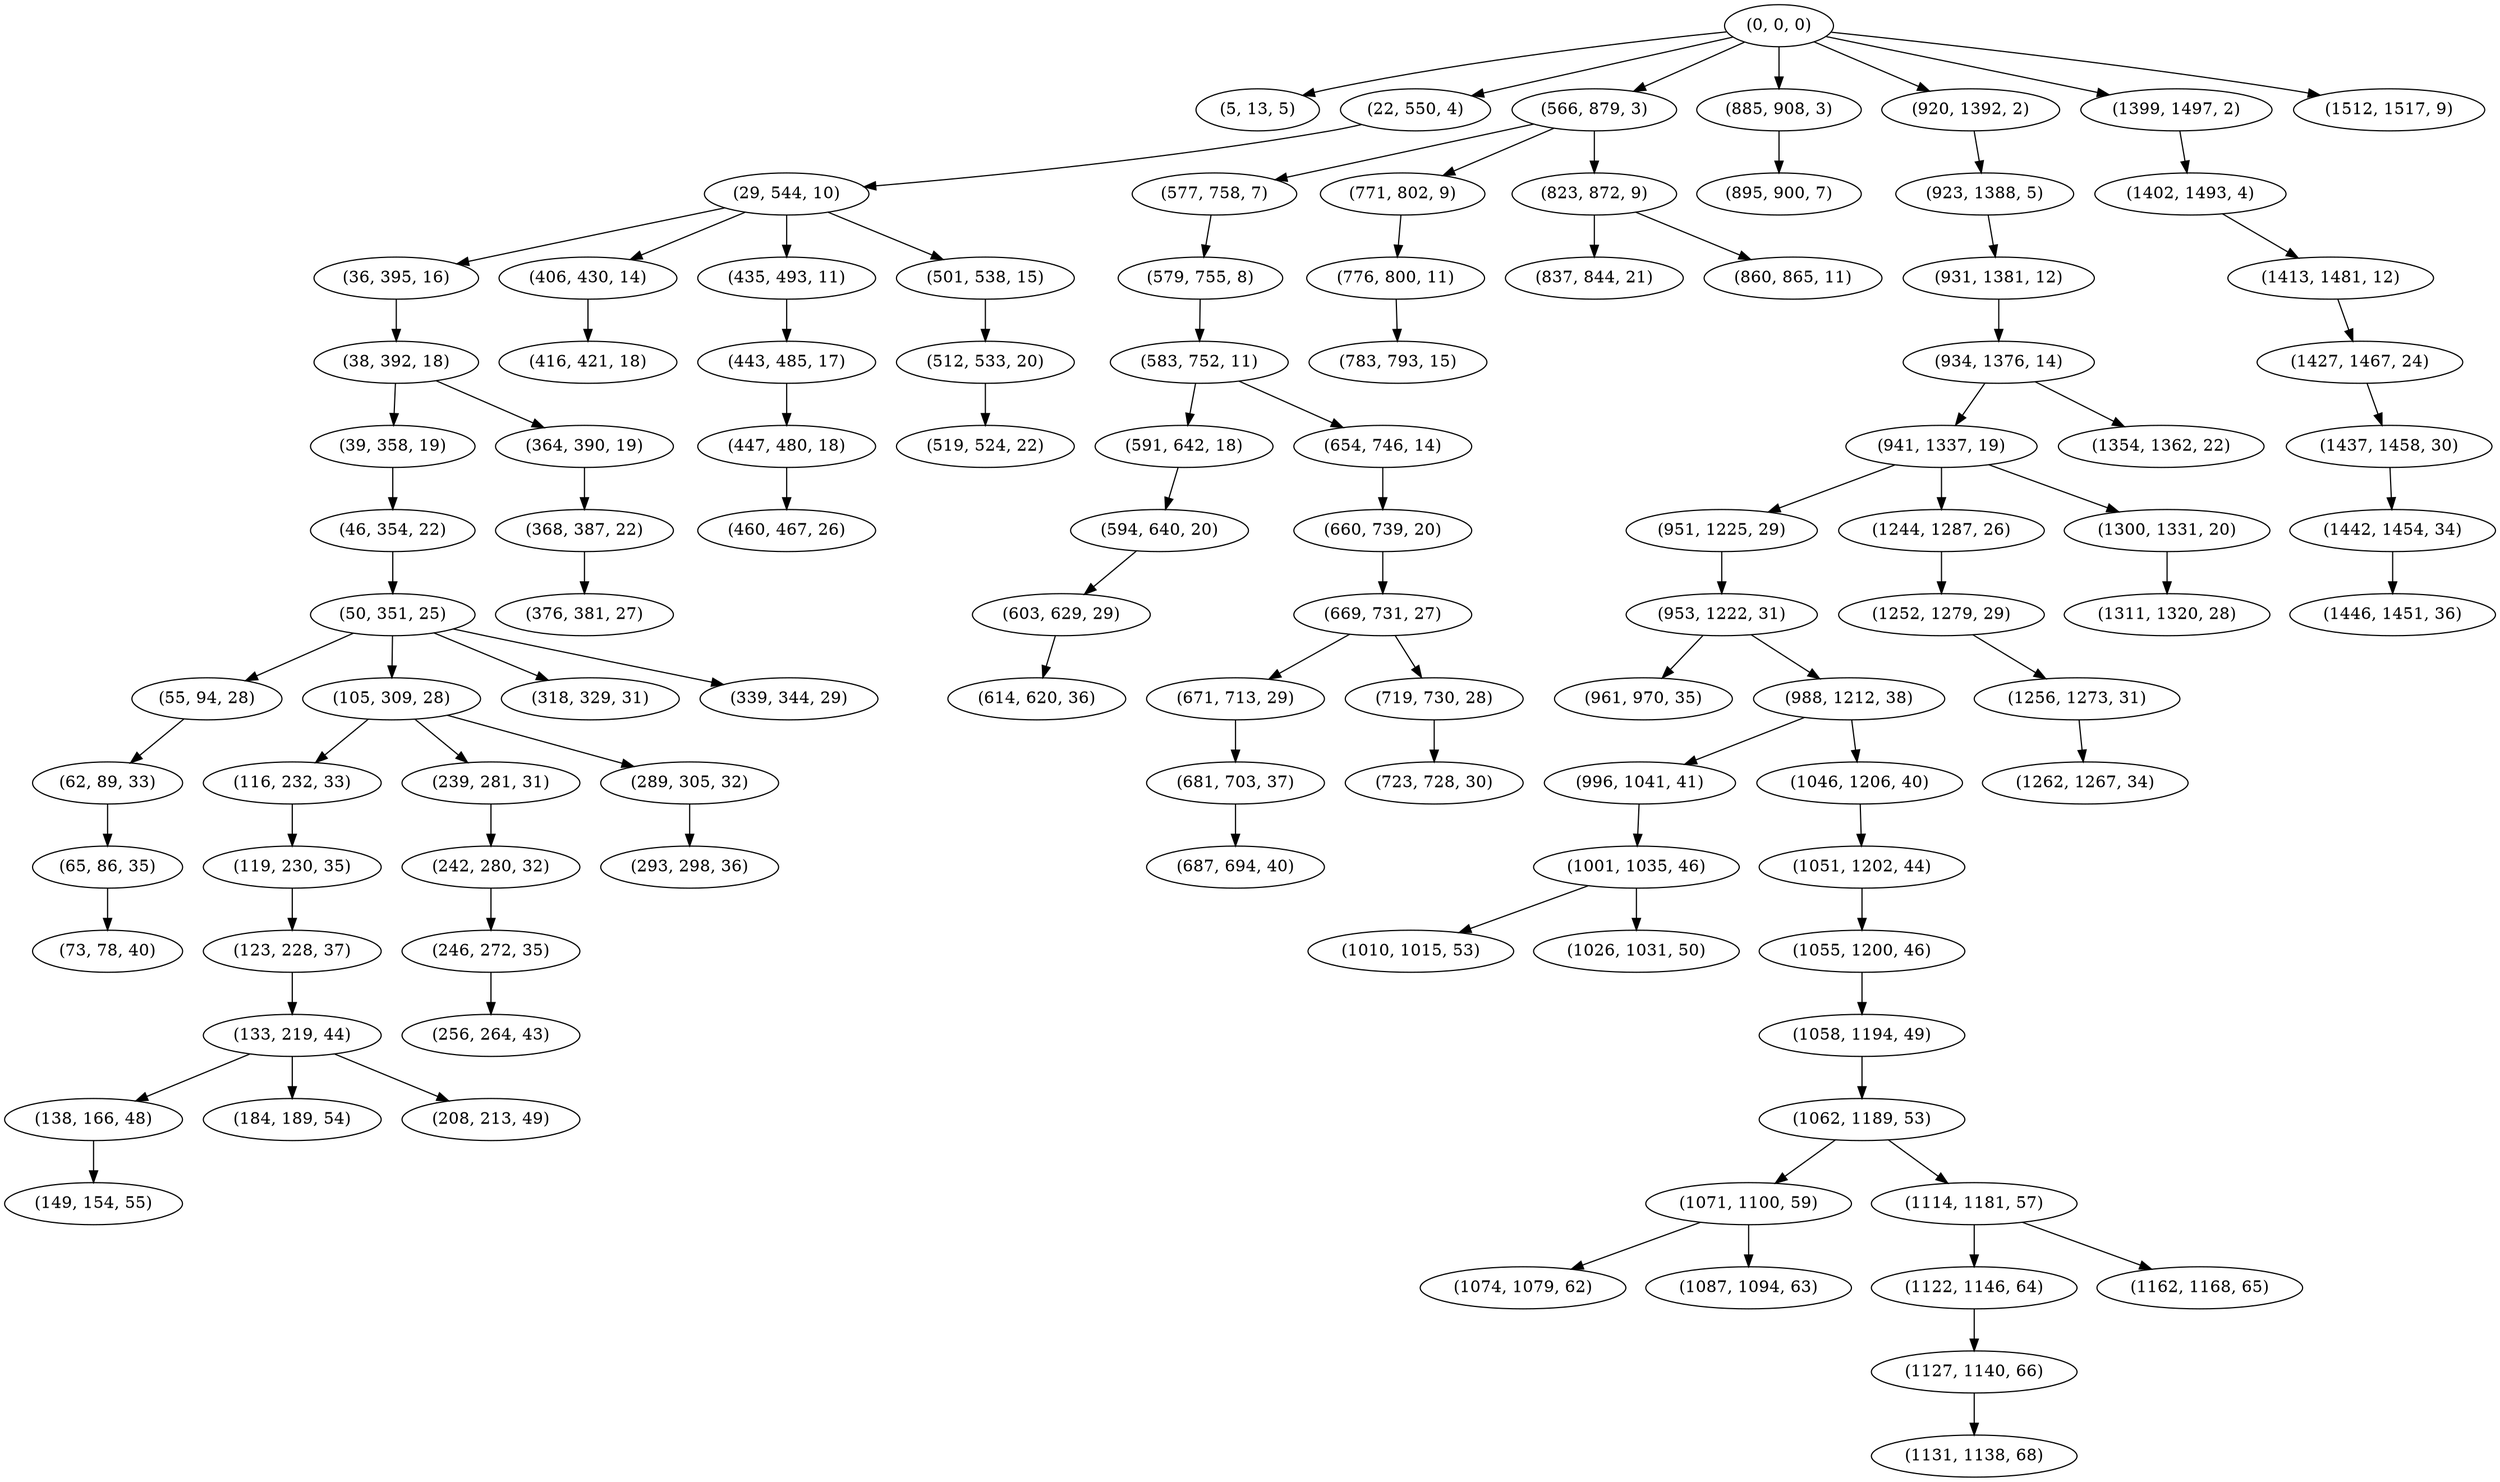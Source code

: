 digraph tree {
    "(0, 0, 0)";
    "(5, 13, 5)";
    "(22, 550, 4)";
    "(29, 544, 10)";
    "(36, 395, 16)";
    "(38, 392, 18)";
    "(39, 358, 19)";
    "(46, 354, 22)";
    "(50, 351, 25)";
    "(55, 94, 28)";
    "(62, 89, 33)";
    "(65, 86, 35)";
    "(73, 78, 40)";
    "(105, 309, 28)";
    "(116, 232, 33)";
    "(119, 230, 35)";
    "(123, 228, 37)";
    "(133, 219, 44)";
    "(138, 166, 48)";
    "(149, 154, 55)";
    "(184, 189, 54)";
    "(208, 213, 49)";
    "(239, 281, 31)";
    "(242, 280, 32)";
    "(246, 272, 35)";
    "(256, 264, 43)";
    "(289, 305, 32)";
    "(293, 298, 36)";
    "(318, 329, 31)";
    "(339, 344, 29)";
    "(364, 390, 19)";
    "(368, 387, 22)";
    "(376, 381, 27)";
    "(406, 430, 14)";
    "(416, 421, 18)";
    "(435, 493, 11)";
    "(443, 485, 17)";
    "(447, 480, 18)";
    "(460, 467, 26)";
    "(501, 538, 15)";
    "(512, 533, 20)";
    "(519, 524, 22)";
    "(566, 879, 3)";
    "(577, 758, 7)";
    "(579, 755, 8)";
    "(583, 752, 11)";
    "(591, 642, 18)";
    "(594, 640, 20)";
    "(603, 629, 29)";
    "(614, 620, 36)";
    "(654, 746, 14)";
    "(660, 739, 20)";
    "(669, 731, 27)";
    "(671, 713, 29)";
    "(681, 703, 37)";
    "(687, 694, 40)";
    "(719, 730, 28)";
    "(723, 728, 30)";
    "(771, 802, 9)";
    "(776, 800, 11)";
    "(783, 793, 15)";
    "(823, 872, 9)";
    "(837, 844, 21)";
    "(860, 865, 11)";
    "(885, 908, 3)";
    "(895, 900, 7)";
    "(920, 1392, 2)";
    "(923, 1388, 5)";
    "(931, 1381, 12)";
    "(934, 1376, 14)";
    "(941, 1337, 19)";
    "(951, 1225, 29)";
    "(953, 1222, 31)";
    "(961, 970, 35)";
    "(988, 1212, 38)";
    "(996, 1041, 41)";
    "(1001, 1035, 46)";
    "(1010, 1015, 53)";
    "(1026, 1031, 50)";
    "(1046, 1206, 40)";
    "(1051, 1202, 44)";
    "(1055, 1200, 46)";
    "(1058, 1194, 49)";
    "(1062, 1189, 53)";
    "(1071, 1100, 59)";
    "(1074, 1079, 62)";
    "(1087, 1094, 63)";
    "(1114, 1181, 57)";
    "(1122, 1146, 64)";
    "(1127, 1140, 66)";
    "(1131, 1138, 68)";
    "(1162, 1168, 65)";
    "(1244, 1287, 26)";
    "(1252, 1279, 29)";
    "(1256, 1273, 31)";
    "(1262, 1267, 34)";
    "(1300, 1331, 20)";
    "(1311, 1320, 28)";
    "(1354, 1362, 22)";
    "(1399, 1497, 2)";
    "(1402, 1493, 4)";
    "(1413, 1481, 12)";
    "(1427, 1467, 24)";
    "(1437, 1458, 30)";
    "(1442, 1454, 34)";
    "(1446, 1451, 36)";
    "(1512, 1517, 9)";
    "(0, 0, 0)" -> "(5, 13, 5)";
    "(0, 0, 0)" -> "(22, 550, 4)";
    "(0, 0, 0)" -> "(566, 879, 3)";
    "(0, 0, 0)" -> "(885, 908, 3)";
    "(0, 0, 0)" -> "(920, 1392, 2)";
    "(0, 0, 0)" -> "(1399, 1497, 2)";
    "(0, 0, 0)" -> "(1512, 1517, 9)";
    "(22, 550, 4)" -> "(29, 544, 10)";
    "(29, 544, 10)" -> "(36, 395, 16)";
    "(29, 544, 10)" -> "(406, 430, 14)";
    "(29, 544, 10)" -> "(435, 493, 11)";
    "(29, 544, 10)" -> "(501, 538, 15)";
    "(36, 395, 16)" -> "(38, 392, 18)";
    "(38, 392, 18)" -> "(39, 358, 19)";
    "(38, 392, 18)" -> "(364, 390, 19)";
    "(39, 358, 19)" -> "(46, 354, 22)";
    "(46, 354, 22)" -> "(50, 351, 25)";
    "(50, 351, 25)" -> "(55, 94, 28)";
    "(50, 351, 25)" -> "(105, 309, 28)";
    "(50, 351, 25)" -> "(318, 329, 31)";
    "(50, 351, 25)" -> "(339, 344, 29)";
    "(55, 94, 28)" -> "(62, 89, 33)";
    "(62, 89, 33)" -> "(65, 86, 35)";
    "(65, 86, 35)" -> "(73, 78, 40)";
    "(105, 309, 28)" -> "(116, 232, 33)";
    "(105, 309, 28)" -> "(239, 281, 31)";
    "(105, 309, 28)" -> "(289, 305, 32)";
    "(116, 232, 33)" -> "(119, 230, 35)";
    "(119, 230, 35)" -> "(123, 228, 37)";
    "(123, 228, 37)" -> "(133, 219, 44)";
    "(133, 219, 44)" -> "(138, 166, 48)";
    "(133, 219, 44)" -> "(184, 189, 54)";
    "(133, 219, 44)" -> "(208, 213, 49)";
    "(138, 166, 48)" -> "(149, 154, 55)";
    "(239, 281, 31)" -> "(242, 280, 32)";
    "(242, 280, 32)" -> "(246, 272, 35)";
    "(246, 272, 35)" -> "(256, 264, 43)";
    "(289, 305, 32)" -> "(293, 298, 36)";
    "(364, 390, 19)" -> "(368, 387, 22)";
    "(368, 387, 22)" -> "(376, 381, 27)";
    "(406, 430, 14)" -> "(416, 421, 18)";
    "(435, 493, 11)" -> "(443, 485, 17)";
    "(443, 485, 17)" -> "(447, 480, 18)";
    "(447, 480, 18)" -> "(460, 467, 26)";
    "(501, 538, 15)" -> "(512, 533, 20)";
    "(512, 533, 20)" -> "(519, 524, 22)";
    "(566, 879, 3)" -> "(577, 758, 7)";
    "(566, 879, 3)" -> "(771, 802, 9)";
    "(566, 879, 3)" -> "(823, 872, 9)";
    "(577, 758, 7)" -> "(579, 755, 8)";
    "(579, 755, 8)" -> "(583, 752, 11)";
    "(583, 752, 11)" -> "(591, 642, 18)";
    "(583, 752, 11)" -> "(654, 746, 14)";
    "(591, 642, 18)" -> "(594, 640, 20)";
    "(594, 640, 20)" -> "(603, 629, 29)";
    "(603, 629, 29)" -> "(614, 620, 36)";
    "(654, 746, 14)" -> "(660, 739, 20)";
    "(660, 739, 20)" -> "(669, 731, 27)";
    "(669, 731, 27)" -> "(671, 713, 29)";
    "(669, 731, 27)" -> "(719, 730, 28)";
    "(671, 713, 29)" -> "(681, 703, 37)";
    "(681, 703, 37)" -> "(687, 694, 40)";
    "(719, 730, 28)" -> "(723, 728, 30)";
    "(771, 802, 9)" -> "(776, 800, 11)";
    "(776, 800, 11)" -> "(783, 793, 15)";
    "(823, 872, 9)" -> "(837, 844, 21)";
    "(823, 872, 9)" -> "(860, 865, 11)";
    "(885, 908, 3)" -> "(895, 900, 7)";
    "(920, 1392, 2)" -> "(923, 1388, 5)";
    "(923, 1388, 5)" -> "(931, 1381, 12)";
    "(931, 1381, 12)" -> "(934, 1376, 14)";
    "(934, 1376, 14)" -> "(941, 1337, 19)";
    "(934, 1376, 14)" -> "(1354, 1362, 22)";
    "(941, 1337, 19)" -> "(951, 1225, 29)";
    "(941, 1337, 19)" -> "(1244, 1287, 26)";
    "(941, 1337, 19)" -> "(1300, 1331, 20)";
    "(951, 1225, 29)" -> "(953, 1222, 31)";
    "(953, 1222, 31)" -> "(961, 970, 35)";
    "(953, 1222, 31)" -> "(988, 1212, 38)";
    "(988, 1212, 38)" -> "(996, 1041, 41)";
    "(988, 1212, 38)" -> "(1046, 1206, 40)";
    "(996, 1041, 41)" -> "(1001, 1035, 46)";
    "(1001, 1035, 46)" -> "(1010, 1015, 53)";
    "(1001, 1035, 46)" -> "(1026, 1031, 50)";
    "(1046, 1206, 40)" -> "(1051, 1202, 44)";
    "(1051, 1202, 44)" -> "(1055, 1200, 46)";
    "(1055, 1200, 46)" -> "(1058, 1194, 49)";
    "(1058, 1194, 49)" -> "(1062, 1189, 53)";
    "(1062, 1189, 53)" -> "(1071, 1100, 59)";
    "(1062, 1189, 53)" -> "(1114, 1181, 57)";
    "(1071, 1100, 59)" -> "(1074, 1079, 62)";
    "(1071, 1100, 59)" -> "(1087, 1094, 63)";
    "(1114, 1181, 57)" -> "(1122, 1146, 64)";
    "(1114, 1181, 57)" -> "(1162, 1168, 65)";
    "(1122, 1146, 64)" -> "(1127, 1140, 66)";
    "(1127, 1140, 66)" -> "(1131, 1138, 68)";
    "(1244, 1287, 26)" -> "(1252, 1279, 29)";
    "(1252, 1279, 29)" -> "(1256, 1273, 31)";
    "(1256, 1273, 31)" -> "(1262, 1267, 34)";
    "(1300, 1331, 20)" -> "(1311, 1320, 28)";
    "(1399, 1497, 2)" -> "(1402, 1493, 4)";
    "(1402, 1493, 4)" -> "(1413, 1481, 12)";
    "(1413, 1481, 12)" -> "(1427, 1467, 24)";
    "(1427, 1467, 24)" -> "(1437, 1458, 30)";
    "(1437, 1458, 30)" -> "(1442, 1454, 34)";
    "(1442, 1454, 34)" -> "(1446, 1451, 36)";
}
